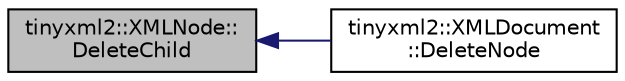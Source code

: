 digraph "tinyxml2::XMLNode::DeleteChild"
{
  edge [fontname="Helvetica",fontsize="10",labelfontname="Helvetica",labelfontsize="10"];
  node [fontname="Helvetica",fontsize="10",shape=record];
  rankdir="LR";
  Node7 [label="tinyxml2::XMLNode::\lDeleteChild",height=0.2,width=0.4,color="black", fillcolor="grey75", style="filled", fontcolor="black"];
  Node7 -> Node8 [dir="back",color="midnightblue",fontsize="10",style="solid"];
  Node8 [label="tinyxml2::XMLDocument\l::DeleteNode",height=0.2,width=0.4,color="black", fillcolor="white", style="filled",URL="$classtinyxml2_1_1_x_m_l_document.html#ac1d6e2c7fcc1a660624ac4f68e96380d"];
}
